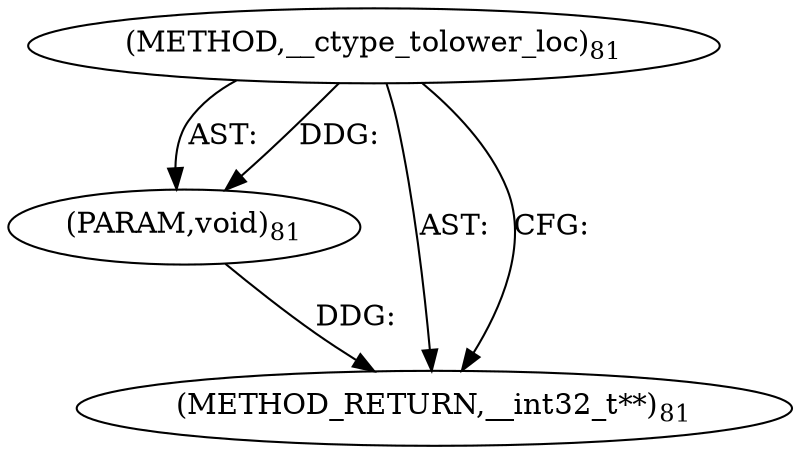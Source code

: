 digraph "__ctype_tolower_loc" {  
"2923" [label = <(METHOD,__ctype_tolower_loc)<SUB>81</SUB>> ]
"2924" [label = <(PARAM,void)<SUB>81</SUB>> ]
"2925" [label = <(METHOD_RETURN,__int32_t**)<SUB>81</SUB>> ]
  "2923" -> "2924"  [ label = "AST: "] 
  "2923" -> "2925"  [ label = "AST: "] 
  "2923" -> "2925"  [ label = "CFG: "] 
  "2924" -> "2925"  [ label = "DDG: "] 
  "2923" -> "2924"  [ label = "DDG: "] 
}
